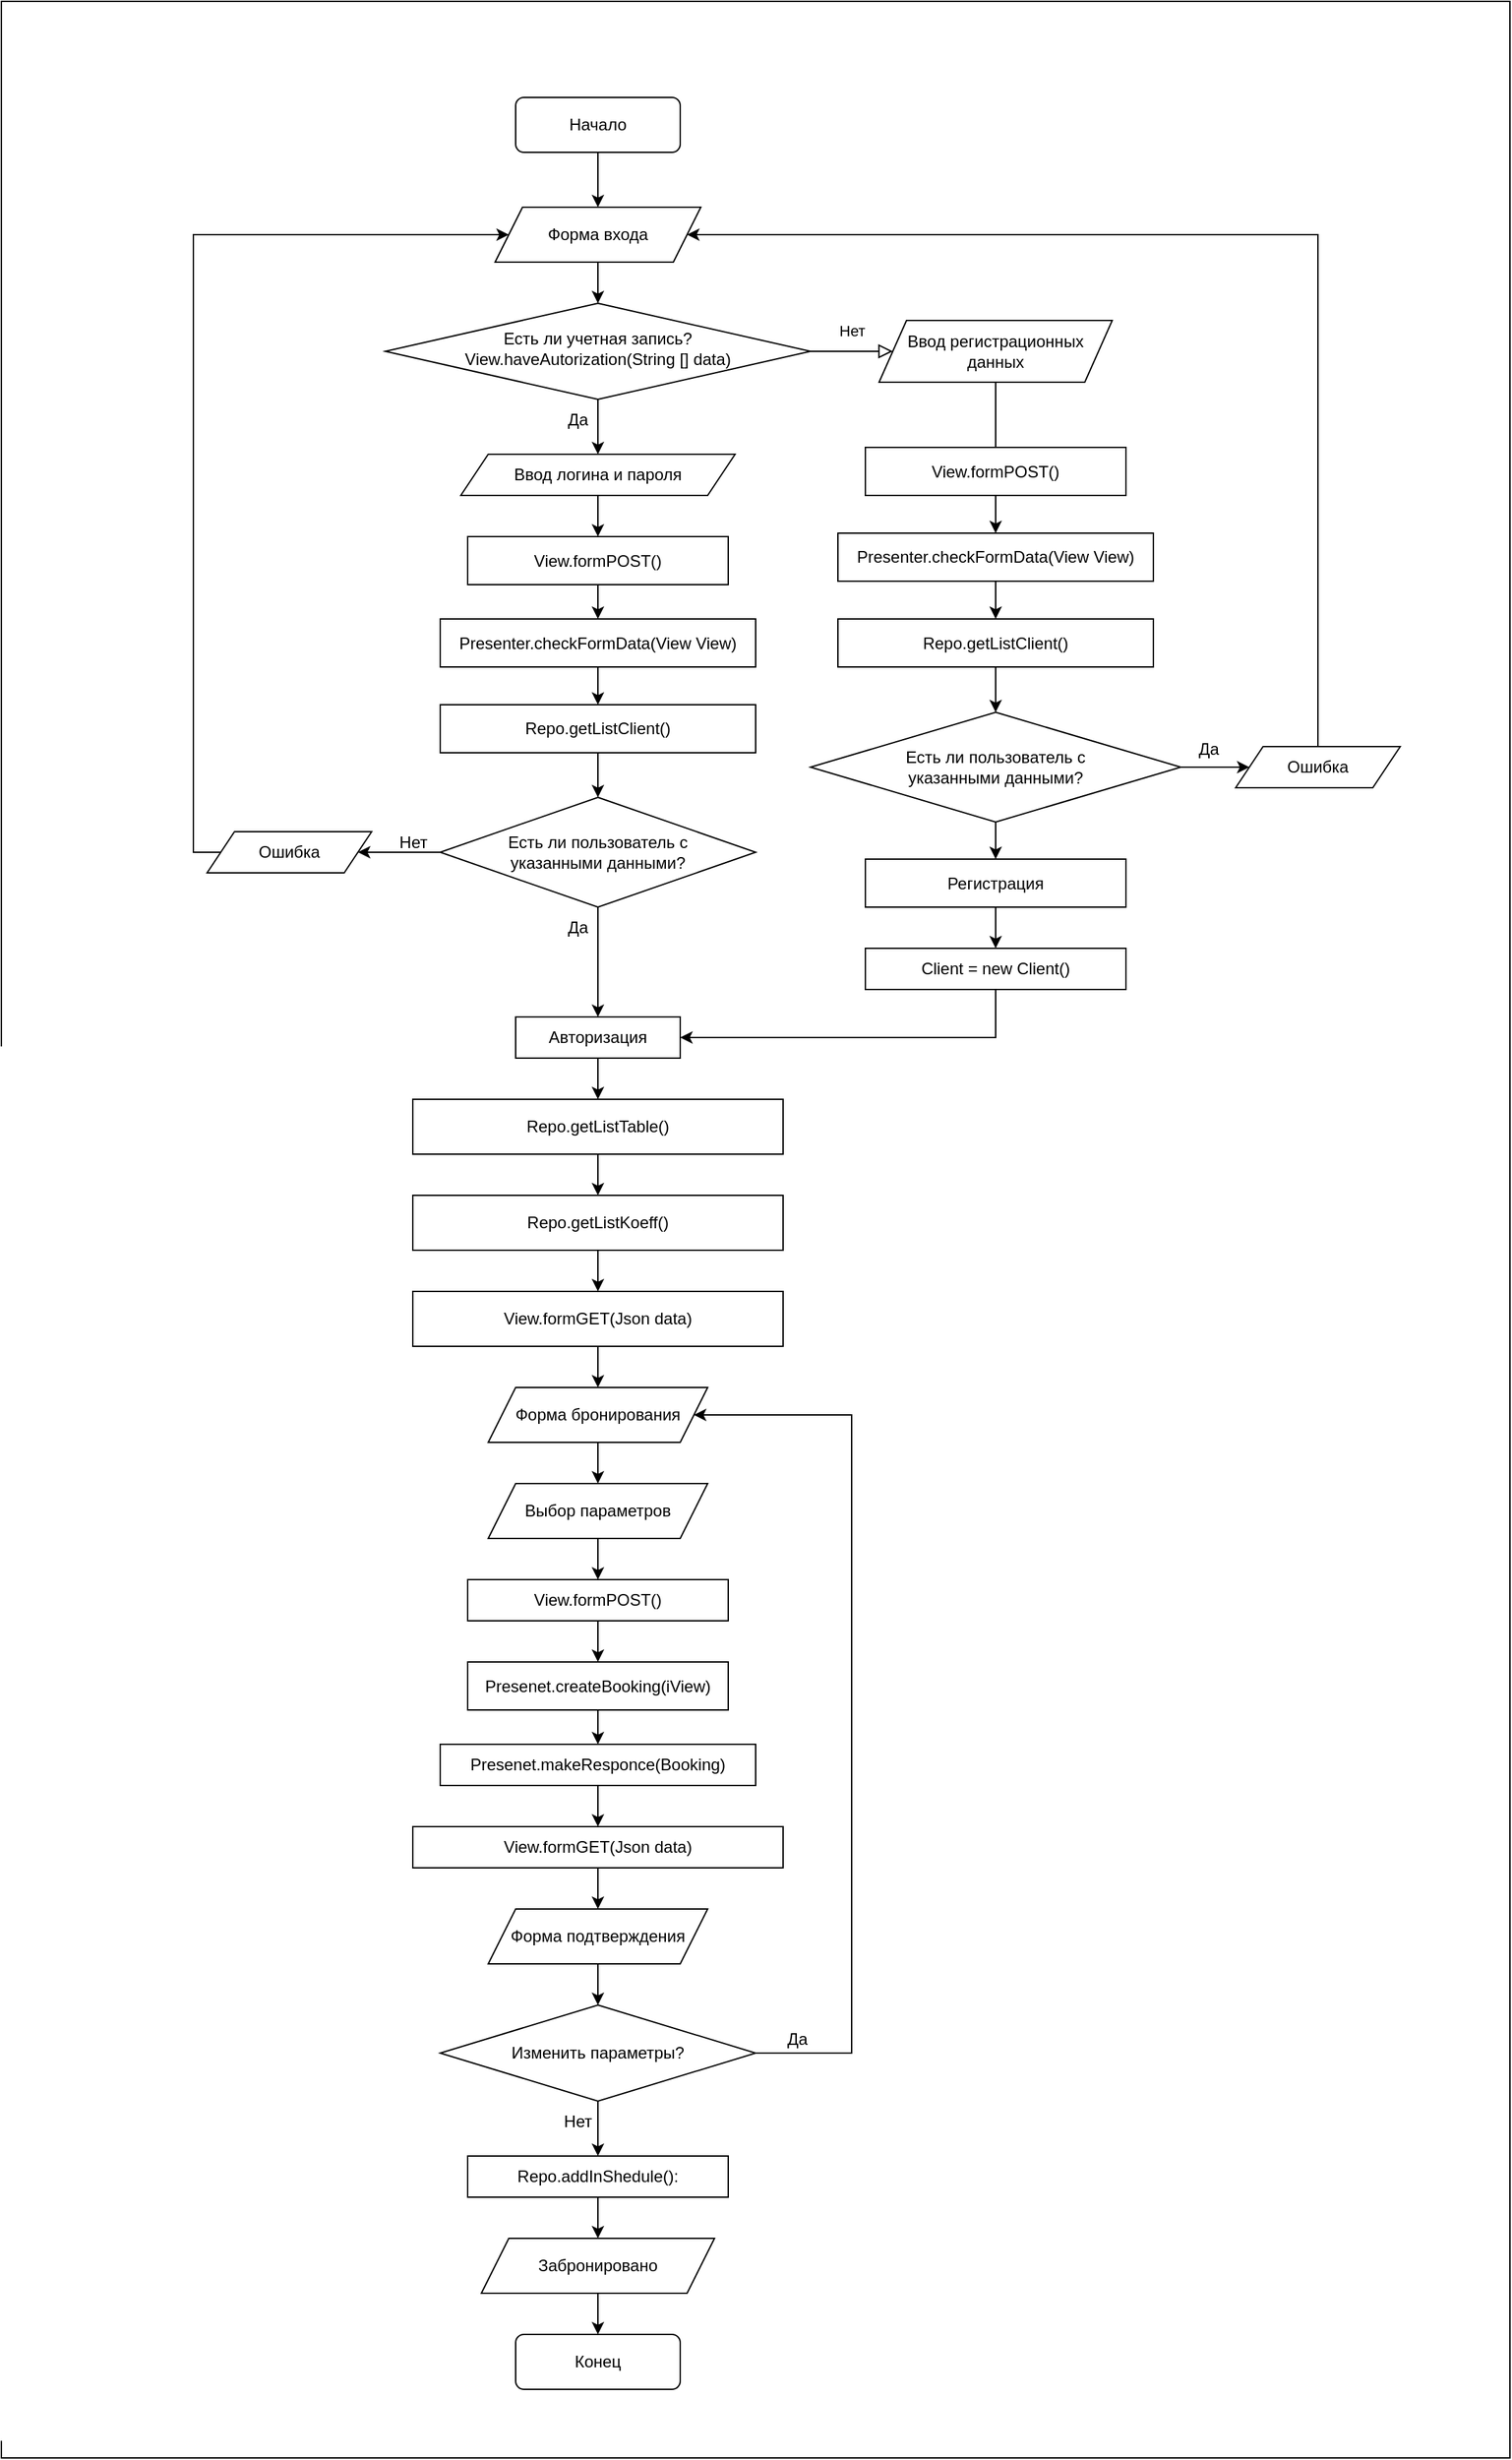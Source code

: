 <mxfile version="22.1.2" type="device">
  <diagram id="C5RBs43oDa-KdzZeNtuy" name="Page-1">
    <mxGraphModel dx="2507" dy="2100" grid="1" gridSize="10" guides="1" tooltips="1" connect="1" arrows="1" fold="1" page="1" pageScale="1" pageWidth="827" pageHeight="1169" math="0" shadow="0">
      <root>
        <mxCell id="WIyWlLk6GJQsqaUBKTNV-0" />
        <mxCell id="WIyWlLk6GJQsqaUBKTNV-1" parent="WIyWlLk6GJQsqaUBKTNV-0" />
        <mxCell id="v0OzdgFg8Zj5y-O3-ciR-20" value="" style="rounded=0;whiteSpace=wrap;html=1;" vertex="1" parent="WIyWlLk6GJQsqaUBKTNV-1">
          <mxGeometry x="-220" y="-60" width="1100" height="1790" as="geometry" />
        </mxCell>
        <mxCell id="oaHJamDXY_btVlhXf59H-20" value="" style="edgeStyle=orthogonalEdgeStyle;rounded=0;orthogonalLoop=1;jettySize=auto;html=1;entryX=0.5;entryY=0;entryDx=0;entryDy=0;" parent="WIyWlLk6GJQsqaUBKTNV-1" source="WIyWlLk6GJQsqaUBKTNV-3" target="oaHJamDXY_btVlhXf59H-24" edge="1">
          <mxGeometry relative="1" as="geometry">
            <mxPoint x="215" y="80" as="targetPoint" />
          </mxGeometry>
        </mxCell>
        <mxCell id="WIyWlLk6GJQsqaUBKTNV-3" value="Начало" style="rounded=1;whiteSpace=wrap;html=1;fontSize=12;glass=0;strokeWidth=1;shadow=0;" parent="WIyWlLk6GJQsqaUBKTNV-1" vertex="1">
          <mxGeometry x="155" y="10" width="120" height="40" as="geometry" />
        </mxCell>
        <mxCell id="WIyWlLk6GJQsqaUBKTNV-5" value="Нет" style="edgeStyle=orthogonalEdgeStyle;rounded=0;html=1;jettySize=auto;orthogonalLoop=1;fontSize=11;endArrow=block;endFill=0;endSize=8;strokeWidth=1;shadow=0;labelBackgroundColor=none;" parent="WIyWlLk6GJQsqaUBKTNV-1" source="WIyWlLk6GJQsqaUBKTNV-6" target="oaHJamDXY_btVlhXf59H-11" edge="1">
          <mxGeometry y="15" relative="1" as="geometry">
            <mxPoint as="offset" />
            <mxPoint x="380" y="210" as="targetPoint" />
          </mxGeometry>
        </mxCell>
        <mxCell id="oaHJamDXY_btVlhXf59H-3" value="" style="edgeStyle=orthogonalEdgeStyle;rounded=0;orthogonalLoop=1;jettySize=auto;html=1;entryX=0.5;entryY=0;entryDx=0;entryDy=0;" parent="WIyWlLk6GJQsqaUBKTNV-1" source="WIyWlLk6GJQsqaUBKTNV-6" target="oaHJamDXY_btVlhXf59H-8" edge="1">
          <mxGeometry relative="1" as="geometry">
            <mxPoint x="220" y="290" as="targetPoint" />
          </mxGeometry>
        </mxCell>
        <mxCell id="WIyWlLk6GJQsqaUBKTNV-6" value="Есть ли учетная запись?&lt;br&gt;View.haveAutorization(String [] data)" style="rhombus;whiteSpace=wrap;html=1;shadow=0;fontFamily=Helvetica;fontSize=12;align=center;strokeWidth=1;spacing=6;spacingTop=-4;" parent="WIyWlLk6GJQsqaUBKTNV-1" vertex="1">
          <mxGeometry x="60" y="160" width="310" height="70" as="geometry" />
        </mxCell>
        <mxCell id="oaHJamDXY_btVlhXf59H-6" value="Да" style="text;html=1;align=center;verticalAlign=middle;resizable=0;points=[];autosize=1;strokeColor=none;fillColor=none;" parent="WIyWlLk6GJQsqaUBKTNV-1" vertex="1">
          <mxGeometry x="180" y="230" width="40" height="30" as="geometry" />
        </mxCell>
        <mxCell id="oaHJamDXY_btVlhXf59H-29" value="" style="edgeStyle=orthogonalEdgeStyle;rounded=0;orthogonalLoop=1;jettySize=auto;html=1;" parent="WIyWlLk6GJQsqaUBKTNV-1" source="oaHJamDXY_btVlhXf59H-8" target="oaHJamDXY_btVlhXf59H-28" edge="1">
          <mxGeometry relative="1" as="geometry" />
        </mxCell>
        <mxCell id="oaHJamDXY_btVlhXf59H-8" value="Ввод логина и пароля" style="shape=parallelogram;perimeter=parallelogramPerimeter;whiteSpace=wrap;html=1;fixedSize=1;" parent="WIyWlLk6GJQsqaUBKTNV-1" vertex="1">
          <mxGeometry x="115" y="270" width="200" height="30" as="geometry" />
        </mxCell>
        <mxCell id="X0NE8oIGKCFaM8nZcxp8-4" value="" style="edgeStyle=orthogonalEdgeStyle;rounded=0;orthogonalLoop=1;jettySize=auto;html=1;" parent="WIyWlLk6GJQsqaUBKTNV-1" source="oaHJamDXY_btVlhXf59H-9" target="oaHJamDXY_btVlhXf59H-68" edge="1">
          <mxGeometry relative="1" as="geometry" />
        </mxCell>
        <mxCell id="oaHJamDXY_btVlhXf59H-9" value="Авторизация" style="whiteSpace=wrap;html=1;" parent="WIyWlLk6GJQsqaUBKTNV-1" vertex="1">
          <mxGeometry x="155" y="680" width="120" height="30" as="geometry" />
        </mxCell>
        <mxCell id="oaHJamDXY_btVlhXf59H-49" value="" style="edgeStyle=orthogonalEdgeStyle;rounded=0;orthogonalLoop=1;jettySize=auto;html=1;" parent="WIyWlLk6GJQsqaUBKTNV-1" source="oaHJamDXY_btVlhXf59H-11" target="oaHJamDXY_btVlhXf59H-45" edge="1">
          <mxGeometry relative="1" as="geometry" />
        </mxCell>
        <mxCell id="oaHJamDXY_btVlhXf59H-11" value="Ввод регистрационных данных" style="shape=parallelogram;perimeter=parallelogramPerimeter;whiteSpace=wrap;html=1;fixedSize=1;" parent="WIyWlLk6GJQsqaUBKTNV-1" vertex="1">
          <mxGeometry x="420" y="172.5" width="170" height="45" as="geometry" />
        </mxCell>
        <mxCell id="oaHJamDXY_btVlhXf59H-23" style="edgeStyle=orthogonalEdgeStyle;rounded=0;orthogonalLoop=1;jettySize=auto;html=1;entryX=0.5;entryY=0;entryDx=0;entryDy=0;exitX=0.5;exitY=1;exitDx=0;exitDy=0;" parent="WIyWlLk6GJQsqaUBKTNV-1" source="oaHJamDXY_btVlhXf59H-24" target="WIyWlLk6GJQsqaUBKTNV-6" edge="1">
          <mxGeometry relative="1" as="geometry">
            <mxPoint x="215" y="130" as="sourcePoint" />
          </mxGeometry>
        </mxCell>
        <mxCell id="oaHJamDXY_btVlhXf59H-24" value="Форма входа" style="shape=parallelogram;perimeter=parallelogramPerimeter;whiteSpace=wrap;html=1;fixedSize=1;" parent="WIyWlLk6GJQsqaUBKTNV-1" vertex="1">
          <mxGeometry x="140" y="90" width="150" height="40" as="geometry" />
        </mxCell>
        <mxCell id="oaHJamDXY_btVlhXf59H-31" value="" style="edgeStyle=orthogonalEdgeStyle;rounded=0;orthogonalLoop=1;jettySize=auto;html=1;" parent="WIyWlLk6GJQsqaUBKTNV-1" source="oaHJamDXY_btVlhXf59H-28" target="oaHJamDXY_btVlhXf59H-30" edge="1">
          <mxGeometry relative="1" as="geometry" />
        </mxCell>
        <mxCell id="oaHJamDXY_btVlhXf59H-28" value="View.formPOST()" style="whiteSpace=wrap;html=1;" parent="WIyWlLk6GJQsqaUBKTNV-1" vertex="1">
          <mxGeometry x="120" y="330" width="190" height="35" as="geometry" />
        </mxCell>
        <mxCell id="oaHJamDXY_btVlhXf59H-33" value="" style="edgeStyle=orthogonalEdgeStyle;rounded=0;orthogonalLoop=1;jettySize=auto;html=1;" parent="WIyWlLk6GJQsqaUBKTNV-1" source="oaHJamDXY_btVlhXf59H-30" target="oaHJamDXY_btVlhXf59H-32" edge="1">
          <mxGeometry relative="1" as="geometry" />
        </mxCell>
        <mxCell id="oaHJamDXY_btVlhXf59H-30" value="Presenter.checkFormData(View View)" style="whiteSpace=wrap;html=1;" parent="WIyWlLk6GJQsqaUBKTNV-1" vertex="1">
          <mxGeometry x="100" y="390" width="230" height="35" as="geometry" />
        </mxCell>
        <mxCell id="oaHJamDXY_btVlhXf59H-35" value="" style="edgeStyle=orthogonalEdgeStyle;rounded=0;orthogonalLoop=1;jettySize=auto;html=1;" parent="WIyWlLk6GJQsqaUBKTNV-1" source="oaHJamDXY_btVlhXf59H-32" target="oaHJamDXY_btVlhXf59H-34" edge="1">
          <mxGeometry relative="1" as="geometry" />
        </mxCell>
        <mxCell id="oaHJamDXY_btVlhXf59H-32" value="Repo.getListClient()" style="whiteSpace=wrap;html=1;" parent="WIyWlLk6GJQsqaUBKTNV-1" vertex="1">
          <mxGeometry x="100" y="452.5" width="230" height="35" as="geometry" />
        </mxCell>
        <mxCell id="oaHJamDXY_btVlhXf59H-36" value="" style="edgeStyle=orthogonalEdgeStyle;rounded=0;orthogonalLoop=1;jettySize=auto;html=1;" parent="WIyWlLk6GJQsqaUBKTNV-1" source="oaHJamDXY_btVlhXf59H-34" target="oaHJamDXY_btVlhXf59H-9" edge="1">
          <mxGeometry relative="1" as="geometry" />
        </mxCell>
        <mxCell id="oaHJamDXY_btVlhXf59H-39" value="" style="edgeStyle=orthogonalEdgeStyle;rounded=0;orthogonalLoop=1;jettySize=auto;html=1;" parent="WIyWlLk6GJQsqaUBKTNV-1" source="oaHJamDXY_btVlhXf59H-34" target="oaHJamDXY_btVlhXf59H-38" edge="1">
          <mxGeometry relative="1" as="geometry" />
        </mxCell>
        <mxCell id="oaHJamDXY_btVlhXf59H-34" value="Есть ли пользователь с &lt;br&gt;указанными данными?" style="rhombus;whiteSpace=wrap;html=1;" parent="WIyWlLk6GJQsqaUBKTNV-1" vertex="1">
          <mxGeometry x="100" y="520" width="230" height="80" as="geometry" />
        </mxCell>
        <mxCell id="oaHJamDXY_btVlhXf59H-37" value="Да" style="text;html=1;align=center;verticalAlign=middle;resizable=0;points=[];autosize=1;strokeColor=none;fillColor=none;" parent="WIyWlLk6GJQsqaUBKTNV-1" vertex="1">
          <mxGeometry x="180" y="600" width="40" height="30" as="geometry" />
        </mxCell>
        <mxCell id="oaHJamDXY_btVlhXf59H-41" style="edgeStyle=orthogonalEdgeStyle;rounded=0;orthogonalLoop=1;jettySize=auto;html=1;entryX=0;entryY=0.5;entryDx=0;entryDy=0;" parent="WIyWlLk6GJQsqaUBKTNV-1" source="oaHJamDXY_btVlhXf59H-38" target="oaHJamDXY_btVlhXf59H-24" edge="1">
          <mxGeometry relative="1" as="geometry">
            <mxPoint x="150" y="110" as="targetPoint" />
            <Array as="points">
              <mxPoint x="-80" y="560" />
              <mxPoint x="-80" y="110" />
            </Array>
          </mxGeometry>
        </mxCell>
        <mxCell id="oaHJamDXY_btVlhXf59H-38" value="Ошибка" style="shape=parallelogram;perimeter=parallelogramPerimeter;whiteSpace=wrap;html=1;fixedSize=1;" parent="WIyWlLk6GJQsqaUBKTNV-1" vertex="1">
          <mxGeometry x="-70" y="545" width="120" height="30" as="geometry" />
        </mxCell>
        <mxCell id="oaHJamDXY_btVlhXf59H-40" value="Нет" style="text;html=1;align=center;verticalAlign=middle;resizable=0;points=[];autosize=1;strokeColor=none;fillColor=none;" parent="WIyWlLk6GJQsqaUBKTNV-1" vertex="1">
          <mxGeometry x="60" y="538" width="40" height="30" as="geometry" />
        </mxCell>
        <mxCell id="oaHJamDXY_btVlhXf59H-43" value="View.formPOST()" style="whiteSpace=wrap;html=1;" parent="WIyWlLk6GJQsqaUBKTNV-1" vertex="1">
          <mxGeometry x="410" y="265" width="190" height="35" as="geometry" />
        </mxCell>
        <mxCell id="oaHJamDXY_btVlhXf59H-50" value="" style="edgeStyle=orthogonalEdgeStyle;rounded=0;orthogonalLoop=1;jettySize=auto;html=1;" parent="WIyWlLk6GJQsqaUBKTNV-1" source="oaHJamDXY_btVlhXf59H-45" target="oaHJamDXY_btVlhXf59H-48" edge="1">
          <mxGeometry relative="1" as="geometry" />
        </mxCell>
        <mxCell id="oaHJamDXY_btVlhXf59H-45" value="Presenter.checkFormData(View View)" style="whiteSpace=wrap;html=1;" parent="WIyWlLk6GJQsqaUBKTNV-1" vertex="1">
          <mxGeometry x="390" y="327.5" width="230" height="35" as="geometry" />
        </mxCell>
        <mxCell id="oaHJamDXY_btVlhXf59H-52" value="" style="edgeStyle=orthogonalEdgeStyle;rounded=0;orthogonalLoop=1;jettySize=auto;html=1;" parent="WIyWlLk6GJQsqaUBKTNV-1" source="oaHJamDXY_btVlhXf59H-48" target="oaHJamDXY_btVlhXf59H-51" edge="1">
          <mxGeometry relative="1" as="geometry" />
        </mxCell>
        <mxCell id="oaHJamDXY_btVlhXf59H-48" value="Repo.getListClient()" style="whiteSpace=wrap;html=1;" parent="WIyWlLk6GJQsqaUBKTNV-1" vertex="1">
          <mxGeometry x="390" y="390" width="230" height="35" as="geometry" />
        </mxCell>
        <mxCell id="oaHJamDXY_btVlhXf59H-56" value="" style="edgeStyle=orthogonalEdgeStyle;rounded=0;orthogonalLoop=1;jettySize=auto;html=1;entryX=0;entryY=0.5;entryDx=0;entryDy=0;" parent="WIyWlLk6GJQsqaUBKTNV-1" source="oaHJamDXY_btVlhXf59H-51" target="oaHJamDXY_btVlhXf59H-59" edge="1">
          <mxGeometry relative="1" as="geometry">
            <mxPoint x="680" y="498" as="targetPoint" />
          </mxGeometry>
        </mxCell>
        <mxCell id="oaHJamDXY_btVlhXf59H-62" value="" style="edgeStyle=orthogonalEdgeStyle;rounded=0;orthogonalLoop=1;jettySize=auto;html=1;" parent="WIyWlLk6GJQsqaUBKTNV-1" source="oaHJamDXY_btVlhXf59H-51" target="oaHJamDXY_btVlhXf59H-61" edge="1">
          <mxGeometry relative="1" as="geometry" />
        </mxCell>
        <mxCell id="oaHJamDXY_btVlhXf59H-51" value="Есть ли пользователь с&lt;br style=&quot;border-color: var(--border-color);&quot;&gt;указанными данными?" style="rhombus;whiteSpace=wrap;html=1;" parent="WIyWlLk6GJQsqaUBKTNV-1" vertex="1">
          <mxGeometry x="370" y="458" width="270" height="80" as="geometry" />
        </mxCell>
        <mxCell id="oaHJamDXY_btVlhXf59H-57" value="Да" style="text;html=1;align=center;verticalAlign=middle;resizable=0;points=[];autosize=1;strokeColor=none;fillColor=none;" parent="WIyWlLk6GJQsqaUBKTNV-1" vertex="1">
          <mxGeometry x="640" y="470" width="40" height="30" as="geometry" />
        </mxCell>
        <mxCell id="oaHJamDXY_btVlhXf59H-60" style="edgeStyle=orthogonalEdgeStyle;rounded=0;orthogonalLoop=1;jettySize=auto;html=1;entryX=1;entryY=0.5;entryDx=0;entryDy=0;" parent="WIyWlLk6GJQsqaUBKTNV-1" source="oaHJamDXY_btVlhXf59H-59" target="oaHJamDXY_btVlhXf59H-24" edge="1">
          <mxGeometry relative="1" as="geometry">
            <Array as="points">
              <mxPoint x="740" y="110" />
            </Array>
          </mxGeometry>
        </mxCell>
        <mxCell id="oaHJamDXY_btVlhXf59H-59" value="Ошибка" style="shape=parallelogram;perimeter=parallelogramPerimeter;whiteSpace=wrap;html=1;fixedSize=1;" parent="WIyWlLk6GJQsqaUBKTNV-1" vertex="1">
          <mxGeometry x="680" y="483" width="120" height="30" as="geometry" />
        </mxCell>
        <mxCell id="oaHJamDXY_btVlhXf59H-64" value="" style="edgeStyle=orthogonalEdgeStyle;rounded=0;orthogonalLoop=1;jettySize=auto;html=1;" parent="WIyWlLk6GJQsqaUBKTNV-1" source="oaHJamDXY_btVlhXf59H-61" target="oaHJamDXY_btVlhXf59H-63" edge="1">
          <mxGeometry relative="1" as="geometry" />
        </mxCell>
        <mxCell id="oaHJamDXY_btVlhXf59H-61" value="Регистрация" style="whiteSpace=wrap;html=1;" parent="WIyWlLk6GJQsqaUBKTNV-1" vertex="1">
          <mxGeometry x="410" y="565" width="190" height="35" as="geometry" />
        </mxCell>
        <mxCell id="oaHJamDXY_btVlhXf59H-65" style="edgeStyle=orthogonalEdgeStyle;rounded=0;orthogonalLoop=1;jettySize=auto;html=1;entryX=1;entryY=0.5;entryDx=0;entryDy=0;" parent="WIyWlLk6GJQsqaUBKTNV-1" source="oaHJamDXY_btVlhXf59H-63" target="oaHJamDXY_btVlhXf59H-9" edge="1">
          <mxGeometry relative="1" as="geometry">
            <Array as="points">
              <mxPoint x="505" y="695" />
            </Array>
          </mxGeometry>
        </mxCell>
        <mxCell id="oaHJamDXY_btVlhXf59H-63" value="Client = new Client()" style="whiteSpace=wrap;html=1;" parent="WIyWlLk6GJQsqaUBKTNV-1" vertex="1">
          <mxGeometry x="410" y="630" width="190" height="30" as="geometry" />
        </mxCell>
        <mxCell id="X0NE8oIGKCFaM8nZcxp8-1" value="" style="edgeStyle=orthogonalEdgeStyle;rounded=0;orthogonalLoop=1;jettySize=auto;html=1;" parent="WIyWlLk6GJQsqaUBKTNV-1" source="oaHJamDXY_btVlhXf59H-68" target="X0NE8oIGKCFaM8nZcxp8-0" edge="1">
          <mxGeometry relative="1" as="geometry" />
        </mxCell>
        <mxCell id="oaHJamDXY_btVlhXf59H-68" value="Repo.getListTable()" style="whiteSpace=wrap;html=1;" parent="WIyWlLk6GJQsqaUBKTNV-1" vertex="1">
          <mxGeometry x="80" y="740" width="270" height="40" as="geometry" />
        </mxCell>
        <mxCell id="X0NE8oIGKCFaM8nZcxp8-3" value="" style="edgeStyle=orthogonalEdgeStyle;rounded=0;orthogonalLoop=1;jettySize=auto;html=1;" parent="WIyWlLk6GJQsqaUBKTNV-1" source="X0NE8oIGKCFaM8nZcxp8-0" target="X0NE8oIGKCFaM8nZcxp8-2" edge="1">
          <mxGeometry relative="1" as="geometry" />
        </mxCell>
        <mxCell id="X0NE8oIGKCFaM8nZcxp8-0" value="Repo.getListKoeff()" style="whiteSpace=wrap;html=1;" parent="WIyWlLk6GJQsqaUBKTNV-1" vertex="1">
          <mxGeometry x="80" y="810" width="270" height="40" as="geometry" />
        </mxCell>
        <mxCell id="X0NE8oIGKCFaM8nZcxp8-6" value="" style="edgeStyle=orthogonalEdgeStyle;rounded=0;orthogonalLoop=1;jettySize=auto;html=1;" parent="WIyWlLk6GJQsqaUBKTNV-1" source="X0NE8oIGKCFaM8nZcxp8-2" target="X0NE8oIGKCFaM8nZcxp8-5" edge="1">
          <mxGeometry relative="1" as="geometry" />
        </mxCell>
        <mxCell id="X0NE8oIGKCFaM8nZcxp8-2" value="View.formGET(Json data)" style="whiteSpace=wrap;html=1;" parent="WIyWlLk6GJQsqaUBKTNV-1" vertex="1">
          <mxGeometry x="80" y="880" width="270" height="40" as="geometry" />
        </mxCell>
        <mxCell id="X0NE8oIGKCFaM8nZcxp8-8" value="" style="edgeStyle=orthogonalEdgeStyle;rounded=0;orthogonalLoop=1;jettySize=auto;html=1;" parent="WIyWlLk6GJQsqaUBKTNV-1" source="X0NE8oIGKCFaM8nZcxp8-5" target="X0NE8oIGKCFaM8nZcxp8-7" edge="1">
          <mxGeometry relative="1" as="geometry" />
        </mxCell>
        <mxCell id="X0NE8oIGKCFaM8nZcxp8-5" value="Форма бронирования" style="shape=parallelogram;perimeter=parallelogramPerimeter;whiteSpace=wrap;html=1;fixedSize=1;" parent="WIyWlLk6GJQsqaUBKTNV-1" vertex="1">
          <mxGeometry x="135" y="950" width="160" height="40" as="geometry" />
        </mxCell>
        <mxCell id="X0NE8oIGKCFaM8nZcxp8-14" value="" style="edgeStyle=orthogonalEdgeStyle;rounded=0;orthogonalLoop=1;jettySize=auto;html=1;" parent="WIyWlLk6GJQsqaUBKTNV-1" source="X0NE8oIGKCFaM8nZcxp8-7" target="X0NE8oIGKCFaM8nZcxp8-13" edge="1">
          <mxGeometry relative="1" as="geometry" />
        </mxCell>
        <mxCell id="X0NE8oIGKCFaM8nZcxp8-7" value="Выбор параметров" style="shape=parallelogram;perimeter=parallelogramPerimeter;whiteSpace=wrap;html=1;fixedSize=1;" parent="WIyWlLk6GJQsqaUBKTNV-1" vertex="1">
          <mxGeometry x="135" y="1020" width="160" height="40" as="geometry" />
        </mxCell>
        <mxCell id="X0NE8oIGKCFaM8nZcxp8-16" value="" style="edgeStyle=orthogonalEdgeStyle;rounded=0;orthogonalLoop=1;jettySize=auto;html=1;" parent="WIyWlLk6GJQsqaUBKTNV-1" source="X0NE8oIGKCFaM8nZcxp8-13" target="X0NE8oIGKCFaM8nZcxp8-15" edge="1">
          <mxGeometry relative="1" as="geometry" />
        </mxCell>
        <mxCell id="X0NE8oIGKCFaM8nZcxp8-13" value="View.formPOST()" style="whiteSpace=wrap;html=1;" parent="WIyWlLk6GJQsqaUBKTNV-1" vertex="1">
          <mxGeometry x="120" y="1090" width="190" height="30" as="geometry" />
        </mxCell>
        <mxCell id="v0OzdgFg8Zj5y-O3-ciR-14" value="" style="edgeStyle=orthogonalEdgeStyle;rounded=0;orthogonalLoop=1;jettySize=auto;html=1;" edge="1" parent="WIyWlLk6GJQsqaUBKTNV-1" source="X0NE8oIGKCFaM8nZcxp8-15" target="X0NE8oIGKCFaM8nZcxp8-17">
          <mxGeometry relative="1" as="geometry" />
        </mxCell>
        <mxCell id="X0NE8oIGKCFaM8nZcxp8-15" value="Presenet.createBooking(iView)" style="whiteSpace=wrap;html=1;" parent="WIyWlLk6GJQsqaUBKTNV-1" vertex="1">
          <mxGeometry x="120" y="1150" width="190" height="35" as="geometry" />
        </mxCell>
        <mxCell id="X0NE8oIGKCFaM8nZcxp8-28" style="edgeStyle=orthogonalEdgeStyle;rounded=0;orthogonalLoop=1;jettySize=auto;html=1;entryX=0.5;entryY=0;entryDx=0;entryDy=0;" parent="WIyWlLk6GJQsqaUBKTNV-1" source="X0NE8oIGKCFaM8nZcxp8-17" target="X0NE8oIGKCFaM8nZcxp8-20" edge="1">
          <mxGeometry relative="1" as="geometry" />
        </mxCell>
        <mxCell id="X0NE8oIGKCFaM8nZcxp8-17" value="Presenet.makeResponce(Booking)" style="whiteSpace=wrap;html=1;" parent="WIyWlLk6GJQsqaUBKTNV-1" vertex="1">
          <mxGeometry x="100" y="1210" width="230" height="30" as="geometry" />
        </mxCell>
        <mxCell id="v0OzdgFg8Zj5y-O3-ciR-1" value="" style="edgeStyle=orthogonalEdgeStyle;rounded=0;orthogonalLoop=1;jettySize=auto;html=1;" edge="1" parent="WIyWlLk6GJQsqaUBKTNV-1" source="X0NE8oIGKCFaM8nZcxp8-19" target="v0OzdgFg8Zj5y-O3-ciR-0">
          <mxGeometry relative="1" as="geometry" />
        </mxCell>
        <mxCell id="X0NE8oIGKCFaM8nZcxp8-19" value="Форма подтверждения" style="shape=parallelogram;perimeter=parallelogramPerimeter;whiteSpace=wrap;html=1;fixedSize=1;" parent="WIyWlLk6GJQsqaUBKTNV-1" vertex="1">
          <mxGeometry x="135" y="1330" width="160" height="40" as="geometry" />
        </mxCell>
        <mxCell id="X0NE8oIGKCFaM8nZcxp8-29" value="" style="edgeStyle=orthogonalEdgeStyle;rounded=0;orthogonalLoop=1;jettySize=auto;html=1;" parent="WIyWlLk6GJQsqaUBKTNV-1" source="X0NE8oIGKCFaM8nZcxp8-20" target="X0NE8oIGKCFaM8nZcxp8-19" edge="1">
          <mxGeometry relative="1" as="geometry" />
        </mxCell>
        <mxCell id="X0NE8oIGKCFaM8nZcxp8-20" value="View.formGET(Json data)" style="whiteSpace=wrap;html=1;" parent="WIyWlLk6GJQsqaUBKTNV-1" vertex="1">
          <mxGeometry x="80" y="1270" width="270" height="30" as="geometry" />
        </mxCell>
        <mxCell id="v0OzdgFg8Zj5y-O3-ciR-2" style="edgeStyle=orthogonalEdgeStyle;rounded=0;orthogonalLoop=1;jettySize=auto;html=1;entryX=1;entryY=0.5;entryDx=0;entryDy=0;" edge="1" parent="WIyWlLk6GJQsqaUBKTNV-1" source="v0OzdgFg8Zj5y-O3-ciR-0" target="X0NE8oIGKCFaM8nZcxp8-5">
          <mxGeometry relative="1" as="geometry">
            <Array as="points">
              <mxPoint x="400" y="1435" />
              <mxPoint x="400" y="970" />
            </Array>
          </mxGeometry>
        </mxCell>
        <mxCell id="v0OzdgFg8Zj5y-O3-ciR-13" value="" style="edgeStyle=orthogonalEdgeStyle;rounded=0;orthogonalLoop=1;jettySize=auto;html=1;" edge="1" parent="WIyWlLk6GJQsqaUBKTNV-1" source="v0OzdgFg8Zj5y-O3-ciR-0" target="v0OzdgFg8Zj5y-O3-ciR-9">
          <mxGeometry relative="1" as="geometry" />
        </mxCell>
        <mxCell id="v0OzdgFg8Zj5y-O3-ciR-0" value="Изменить параметры?" style="rhombus;whiteSpace=wrap;html=1;" vertex="1" parent="WIyWlLk6GJQsqaUBKTNV-1">
          <mxGeometry x="100" y="1400" width="230" height="70" as="geometry" />
        </mxCell>
        <mxCell id="v0OzdgFg8Zj5y-O3-ciR-3" value="Да" style="text;html=1;align=center;verticalAlign=middle;resizable=0;points=[];autosize=1;strokeColor=none;fillColor=none;" vertex="1" parent="WIyWlLk6GJQsqaUBKTNV-1">
          <mxGeometry x="340" y="1410" width="40" height="30" as="geometry" />
        </mxCell>
        <mxCell id="v0OzdgFg8Zj5y-O3-ciR-6" value="Нет" style="text;html=1;align=center;verticalAlign=middle;resizable=0;points=[];autosize=1;strokeColor=none;fillColor=none;" vertex="1" parent="WIyWlLk6GJQsqaUBKTNV-1">
          <mxGeometry x="180" y="1470" width="40" height="30" as="geometry" />
        </mxCell>
        <mxCell id="v0OzdgFg8Zj5y-O3-ciR-18" value="" style="edgeStyle=orthogonalEdgeStyle;rounded=0;orthogonalLoop=1;jettySize=auto;html=1;" edge="1" parent="WIyWlLk6GJQsqaUBKTNV-1" source="v0OzdgFg8Zj5y-O3-ciR-9" target="v0OzdgFg8Zj5y-O3-ciR-17">
          <mxGeometry relative="1" as="geometry" />
        </mxCell>
        <mxCell id="v0OzdgFg8Zj5y-O3-ciR-9" value="Repo.addInShedule():" style="rounded=0;whiteSpace=wrap;html=1;" vertex="1" parent="WIyWlLk6GJQsqaUBKTNV-1">
          <mxGeometry x="120" y="1510" width="190" height="30" as="geometry" />
        </mxCell>
        <mxCell id="v0OzdgFg8Zj5y-O3-ciR-15" value="Конец" style="whiteSpace=wrap;html=1;rounded=1;" vertex="1" parent="WIyWlLk6GJQsqaUBKTNV-1">
          <mxGeometry x="155" y="1640" width="120" height="40" as="geometry" />
        </mxCell>
        <mxCell id="v0OzdgFg8Zj5y-O3-ciR-19" value="" style="edgeStyle=orthogonalEdgeStyle;rounded=0;orthogonalLoop=1;jettySize=auto;html=1;" edge="1" parent="WIyWlLk6GJQsqaUBKTNV-1" source="v0OzdgFg8Zj5y-O3-ciR-17" target="v0OzdgFg8Zj5y-O3-ciR-15">
          <mxGeometry relative="1" as="geometry" />
        </mxCell>
        <mxCell id="v0OzdgFg8Zj5y-O3-ciR-17" value="Забронировано" style="shape=parallelogram;perimeter=parallelogramPerimeter;whiteSpace=wrap;html=1;fixedSize=1;" vertex="1" parent="WIyWlLk6GJQsqaUBKTNV-1">
          <mxGeometry x="130" y="1570" width="170" height="40" as="geometry" />
        </mxCell>
      </root>
    </mxGraphModel>
  </diagram>
</mxfile>
